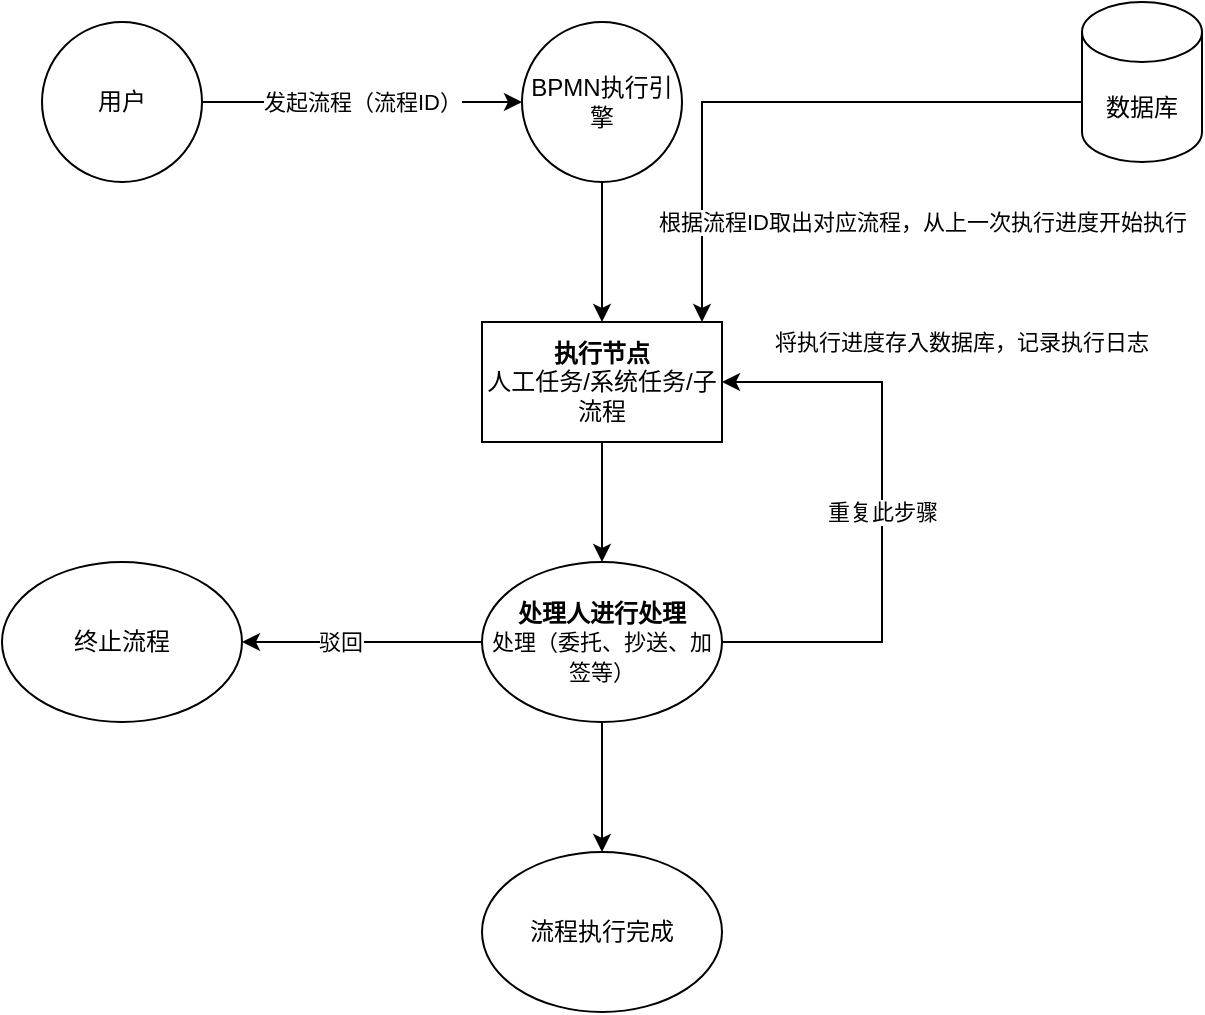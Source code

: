 <mxfile version="14.4.2" type="github"><diagram id="RSJ4ibZf8QGvRrlYO9_c" name="Page-1"><mxGraphModel dx="1422" dy="837" grid="1" gridSize="10" guides="1" tooltips="1" connect="1" arrows="1" fold="1" page="1" pageScale="1" pageWidth="827" pageHeight="1169" math="0" shadow="0"><root><mxCell id="0"/><mxCell id="1" parent="0"/><mxCell id="O54G8cgzVf41zhvm-14V-5" value="" style="edgeStyle=orthogonalEdgeStyle;rounded=0;orthogonalLoop=1;jettySize=auto;html=1;" edge="1" parent="1" source="O54G8cgzVf41zhvm-14V-1" target="O54G8cgzVf41zhvm-14V-4"><mxGeometry relative="1" as="geometry"/></mxCell><mxCell id="O54G8cgzVf41zhvm-14V-1" value="BPMN执行引擎" style="ellipse;whiteSpace=wrap;html=1;aspect=fixed;" vertex="1" parent="1"><mxGeometry x="410" y="90" width="80" height="80" as="geometry"/></mxCell><mxCell id="O54G8cgzVf41zhvm-14V-3" value="发起流程（流程ID）" style="edgeStyle=orthogonalEdgeStyle;rounded=0;orthogonalLoop=1;jettySize=auto;html=1;" edge="1" parent="1" source="O54G8cgzVf41zhvm-14V-2" target="O54G8cgzVf41zhvm-14V-1"><mxGeometry relative="1" as="geometry"/></mxCell><mxCell id="O54G8cgzVf41zhvm-14V-2" value="用户" style="ellipse;whiteSpace=wrap;html=1;aspect=fixed;" vertex="1" parent="1"><mxGeometry x="170" y="90" width="80" height="80" as="geometry"/></mxCell><mxCell id="O54G8cgzVf41zhvm-14V-7" value="" style="edgeStyle=orthogonalEdgeStyle;rounded=0;orthogonalLoop=1;jettySize=auto;html=1;" edge="1" parent="1" source="O54G8cgzVf41zhvm-14V-4" target="O54G8cgzVf41zhvm-14V-6"><mxGeometry relative="1" as="geometry"/></mxCell><mxCell id="O54G8cgzVf41zhvm-14V-4" value="&lt;b&gt;执行节点&lt;/b&gt;&lt;br&gt;人工任务/系统任务/子流程" style="whiteSpace=wrap;html=1;" vertex="1" parent="1"><mxGeometry x="390" y="240" width="120" height="60" as="geometry"/></mxCell><mxCell id="O54G8cgzVf41zhvm-14V-9" value="" style="edgeStyle=orthogonalEdgeStyle;rounded=0;orthogonalLoop=1;jettySize=auto;html=1;" edge="1" parent="1" source="O54G8cgzVf41zhvm-14V-6" target="O54G8cgzVf41zhvm-14V-14"><mxGeometry relative="1" as="geometry"><mxPoint x="450" y="490" as="targetPoint"/></mxGeometry></mxCell><mxCell id="O54G8cgzVf41zhvm-14V-17" style="edgeStyle=orthogonalEdgeStyle;rounded=0;orthogonalLoop=1;jettySize=auto;html=1;" edge="1" parent="1" source="O54G8cgzVf41zhvm-14V-6" target="O54G8cgzVf41zhvm-14V-11"><mxGeometry relative="1" as="geometry"/></mxCell><mxCell id="O54G8cgzVf41zhvm-14V-18" value="驳回" style="edgeLabel;html=1;align=center;verticalAlign=middle;resizable=0;points=[];" vertex="1" connectable="0" parent="O54G8cgzVf41zhvm-14V-17"><mxGeometry x="0.183" relative="1" as="geometry"><mxPoint as="offset"/></mxGeometry></mxCell><mxCell id="O54G8cgzVf41zhvm-14V-19" value="重复此步骤" style="edgeStyle=orthogonalEdgeStyle;rounded=0;orthogonalLoop=1;jettySize=auto;html=1;" edge="1" parent="1" source="O54G8cgzVf41zhvm-14V-6"><mxGeometry relative="1" as="geometry"><mxPoint x="510" y="270" as="targetPoint"/><Array as="points"><mxPoint x="590" y="400"/><mxPoint x="590" y="270"/><mxPoint x="510" y="270"/></Array></mxGeometry></mxCell><mxCell id="O54G8cgzVf41zhvm-14V-6" value="&lt;b&gt;处理人进行处理&lt;/b&gt;&lt;br&gt;&lt;span style=&quot;font-size: 11px ; background-color: rgb(255 , 255 , 255)&quot;&gt;处理（委托、抄送、加签等）&lt;/span&gt;" style="ellipse;whiteSpace=wrap;html=1;" vertex="1" parent="1"><mxGeometry x="390" y="360" width="120" height="80" as="geometry"/></mxCell><mxCell id="O54G8cgzVf41zhvm-14V-11" value="终止流程" style="ellipse;whiteSpace=wrap;html=1;" vertex="1" parent="1"><mxGeometry x="150" y="360" width="120" height="80" as="geometry"/></mxCell><mxCell id="O54G8cgzVf41zhvm-14V-14" value="流程执行完成" style="ellipse;whiteSpace=wrap;html=1;" vertex="1" parent="1"><mxGeometry x="390" y="505" width="120" height="80" as="geometry"/></mxCell><mxCell id="O54G8cgzVf41zhvm-14V-16" value="&lt;span style=&quot;font-size: 11px ; background-color: rgb(255 , 255 , 255)&quot;&gt;将执行进度存入数据库，记录执行日志&lt;/span&gt;" style="text;html=1;strokeColor=none;fillColor=none;align=center;verticalAlign=middle;whiteSpace=wrap;rounded=0;" vertex="1" parent="1"><mxGeometry x="520" y="240" width="220" height="20" as="geometry"/></mxCell><mxCell id="O54G8cgzVf41zhvm-14V-23" value="根据流程ID取出对应流程，从上一次执行进度开始执行" style="edgeStyle=orthogonalEdgeStyle;rounded=0;orthogonalLoop=1;jettySize=auto;html=1;" edge="1" parent="1" source="O54G8cgzVf41zhvm-14V-22" target="O54G8cgzVf41zhvm-14V-4"><mxGeometry x="-0.467" y="60" relative="1" as="geometry"><Array as="points"><mxPoint x="500" y="130"/></Array><mxPoint as="offset"/></mxGeometry></mxCell><mxCell id="O54G8cgzVf41zhvm-14V-22" value="数据库" style="shape=cylinder3;whiteSpace=wrap;html=1;boundedLbl=1;backgroundOutline=1;size=15;" vertex="1" parent="1"><mxGeometry x="690" y="80" width="60" height="80" as="geometry"/></mxCell></root></mxGraphModel></diagram></mxfile>